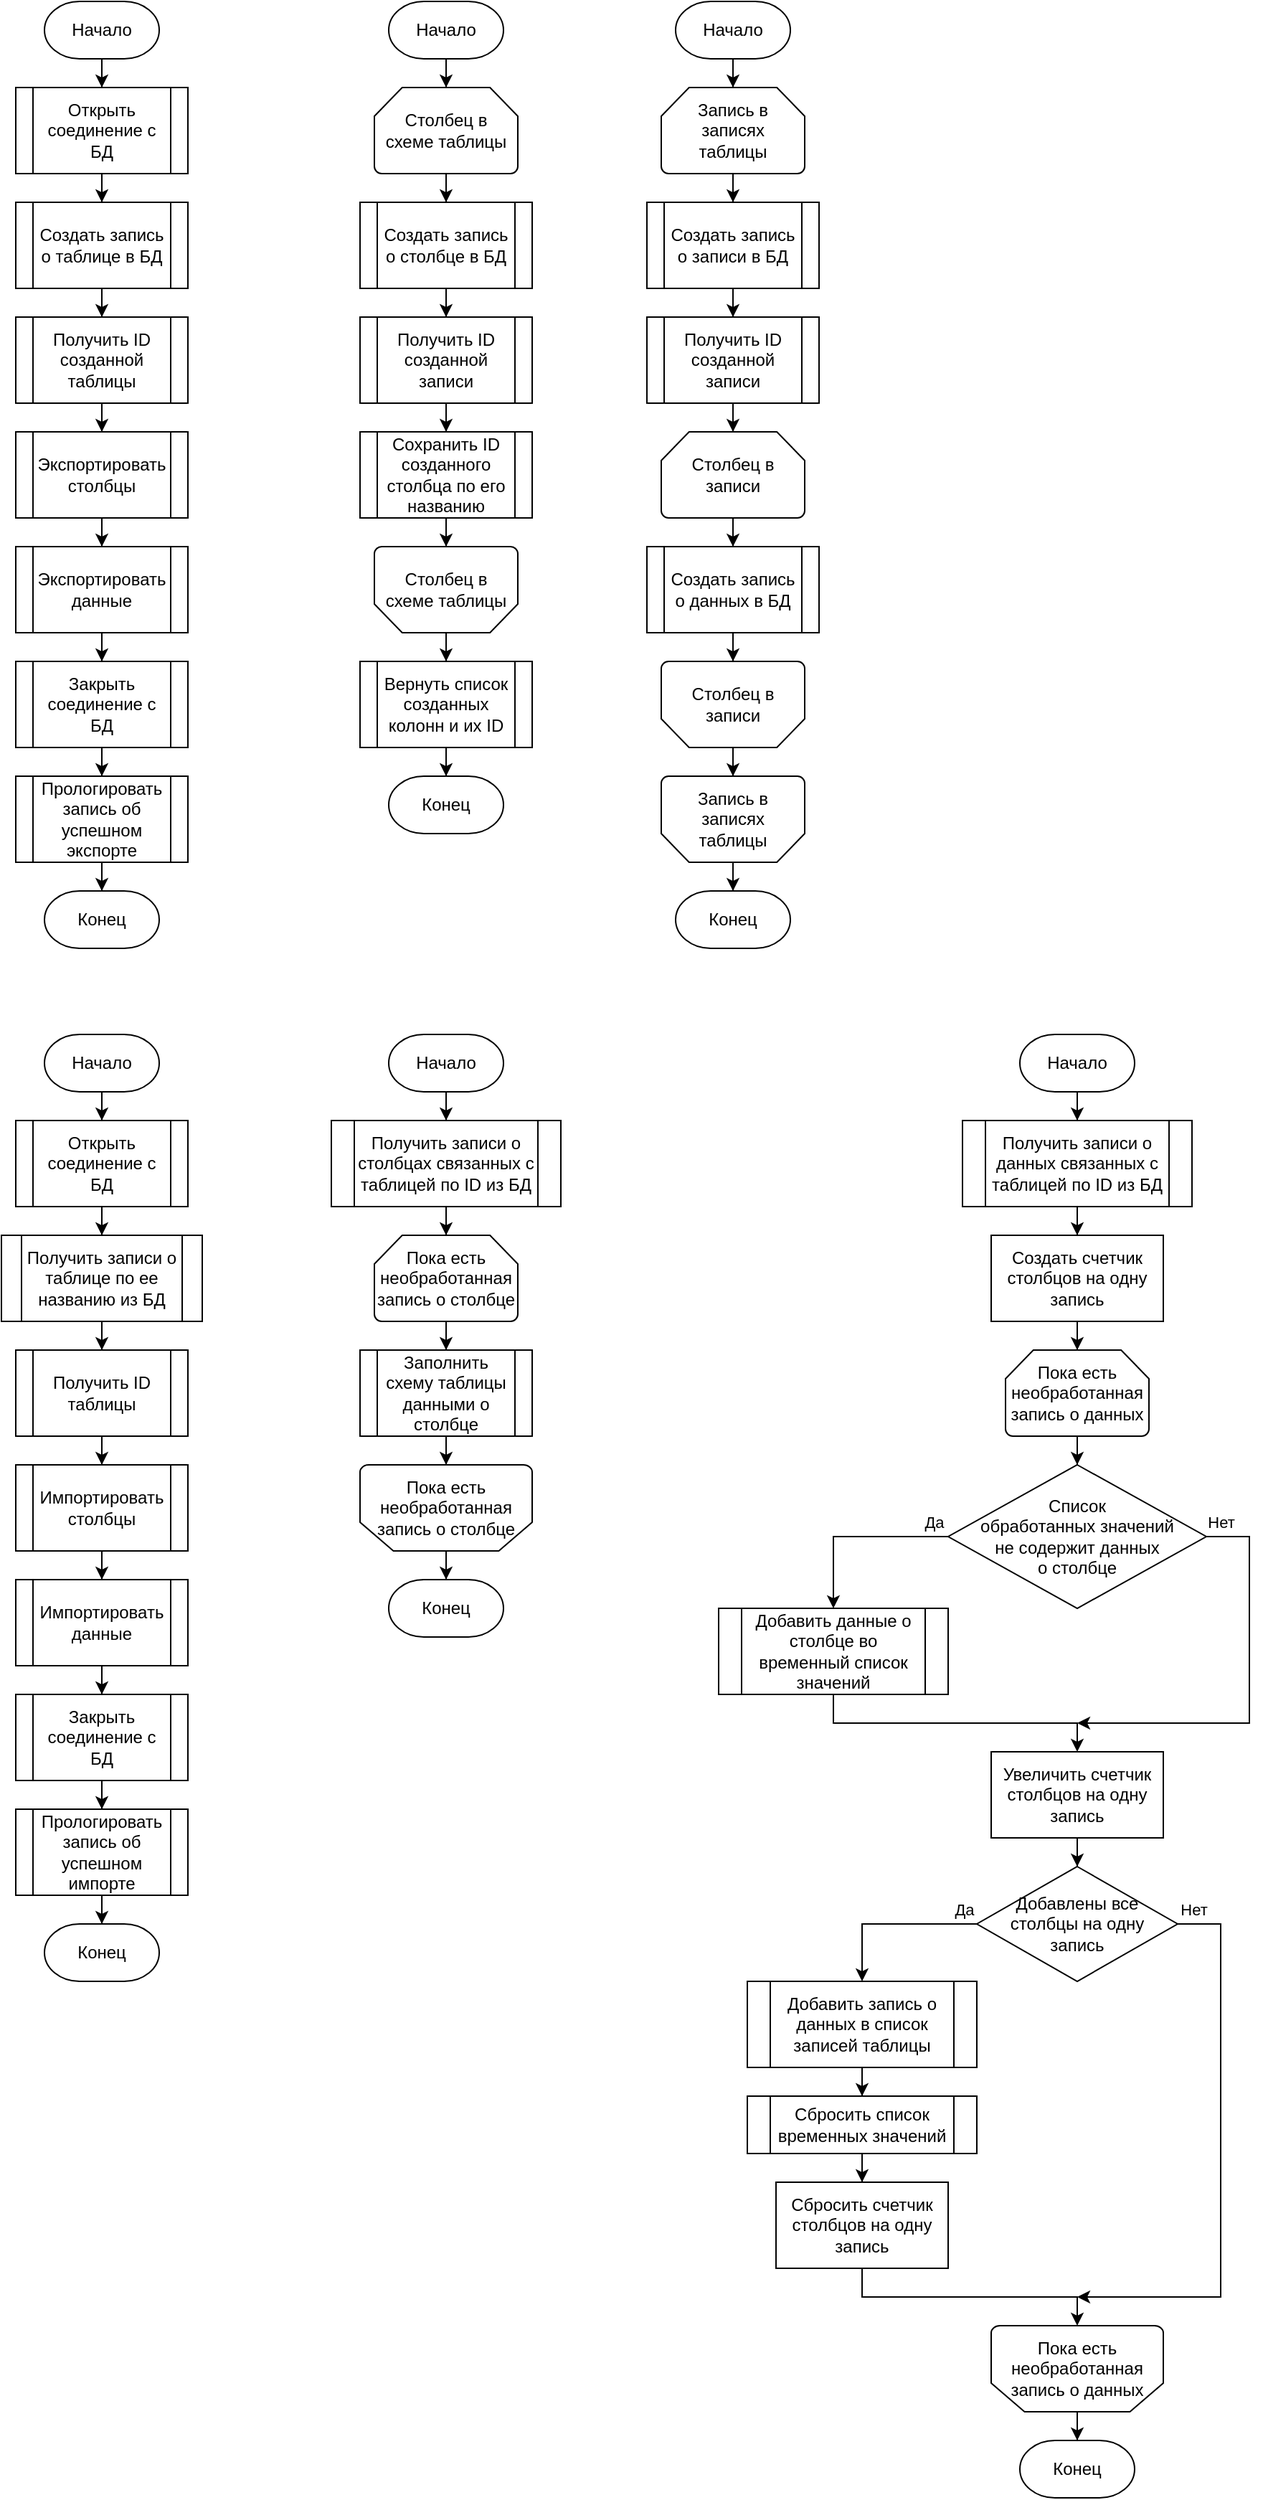 <mxfile version="24.7.8">
  <diagram name="Страница — 1" id="R8XnnEVmH2Fg10V8Gqf3">
    <mxGraphModel dx="1195" dy="697" grid="0" gridSize="10" guides="1" tooltips="1" connect="1" arrows="1" fold="1" page="1" pageScale="1" pageWidth="3300" pageHeight="4681" math="0" shadow="0">
      <root>
        <mxCell id="0" />
        <mxCell id="1" parent="0" />
        <mxCell id="FQ-c0hYM6GL1p2h-1yDK-3" style="edgeStyle=orthogonalEdgeStyle;rounded=0;orthogonalLoop=1;jettySize=auto;html=1;entryX=0.5;entryY=0;entryDx=0;entryDy=0;" edge="1" parent="1" source="FQ-c0hYM6GL1p2h-1yDK-1" target="FQ-c0hYM6GL1p2h-1yDK-2">
          <mxGeometry relative="1" as="geometry" />
        </mxCell>
        <mxCell id="FQ-c0hYM6GL1p2h-1yDK-1" value="Начало" style="strokeWidth=1;html=1;shape=mxgraph.flowchart.terminator;whiteSpace=wrap;" vertex="1" parent="1">
          <mxGeometry x="400" y="40" width="80" height="40" as="geometry" />
        </mxCell>
        <mxCell id="FQ-c0hYM6GL1p2h-1yDK-9" style="edgeStyle=orthogonalEdgeStyle;rounded=0;orthogonalLoop=1;jettySize=auto;html=1;entryX=0.5;entryY=0;entryDx=0;entryDy=0;" edge="1" parent="1" source="FQ-c0hYM6GL1p2h-1yDK-2" target="FQ-c0hYM6GL1p2h-1yDK-4">
          <mxGeometry relative="1" as="geometry" />
        </mxCell>
        <mxCell id="FQ-c0hYM6GL1p2h-1yDK-2" value="Открыть соединение с БД" style="shape=process;whiteSpace=wrap;html=1;backgroundOutline=1;" vertex="1" parent="1">
          <mxGeometry x="380" y="100" width="120" height="60" as="geometry" />
        </mxCell>
        <mxCell id="FQ-c0hYM6GL1p2h-1yDK-10" style="edgeStyle=orthogonalEdgeStyle;rounded=0;orthogonalLoop=1;jettySize=auto;html=1;entryX=0.5;entryY=0;entryDx=0;entryDy=0;" edge="1" parent="1" source="FQ-c0hYM6GL1p2h-1yDK-4" target="FQ-c0hYM6GL1p2h-1yDK-5">
          <mxGeometry relative="1" as="geometry" />
        </mxCell>
        <mxCell id="FQ-c0hYM6GL1p2h-1yDK-4" value="Создать запись о таблице в БД" style="shape=process;whiteSpace=wrap;html=1;backgroundOutline=1;" vertex="1" parent="1">
          <mxGeometry x="380" y="180" width="120" height="60" as="geometry" />
        </mxCell>
        <mxCell id="FQ-c0hYM6GL1p2h-1yDK-11" style="edgeStyle=orthogonalEdgeStyle;rounded=0;orthogonalLoop=1;jettySize=auto;html=1;entryX=0.5;entryY=0;entryDx=0;entryDy=0;" edge="1" parent="1" source="FQ-c0hYM6GL1p2h-1yDK-5" target="FQ-c0hYM6GL1p2h-1yDK-6">
          <mxGeometry relative="1" as="geometry" />
        </mxCell>
        <mxCell id="FQ-c0hYM6GL1p2h-1yDK-5" value="Получить ID созданной таблицы" style="shape=process;whiteSpace=wrap;html=1;backgroundOutline=1;" vertex="1" parent="1">
          <mxGeometry x="380" y="260" width="120" height="60" as="geometry" />
        </mxCell>
        <mxCell id="FQ-c0hYM6GL1p2h-1yDK-12" style="edgeStyle=orthogonalEdgeStyle;rounded=0;orthogonalLoop=1;jettySize=auto;html=1;entryX=0.5;entryY=0;entryDx=0;entryDy=0;" edge="1" parent="1" source="FQ-c0hYM6GL1p2h-1yDK-6" target="FQ-c0hYM6GL1p2h-1yDK-7">
          <mxGeometry relative="1" as="geometry" />
        </mxCell>
        <mxCell id="FQ-c0hYM6GL1p2h-1yDK-6" value="Экспортировать столбцы" style="shape=process;whiteSpace=wrap;html=1;backgroundOutline=1;" vertex="1" parent="1">
          <mxGeometry x="380" y="340" width="120" height="60" as="geometry" />
        </mxCell>
        <mxCell id="FQ-c0hYM6GL1p2h-1yDK-15" style="edgeStyle=orthogonalEdgeStyle;rounded=0;orthogonalLoop=1;jettySize=auto;html=1;entryX=0.5;entryY=0;entryDx=0;entryDy=0;" edge="1" parent="1" source="FQ-c0hYM6GL1p2h-1yDK-7" target="FQ-c0hYM6GL1p2h-1yDK-14">
          <mxGeometry relative="1" as="geometry" />
        </mxCell>
        <mxCell id="FQ-c0hYM6GL1p2h-1yDK-7" value="Экспортировать данные" style="shape=process;whiteSpace=wrap;html=1;backgroundOutline=1;" vertex="1" parent="1">
          <mxGeometry x="380" y="420" width="120" height="60" as="geometry" />
        </mxCell>
        <mxCell id="FQ-c0hYM6GL1p2h-1yDK-8" value="Прологировать запись об успешном экспорте" style="shape=process;whiteSpace=wrap;html=1;backgroundOutline=1;" vertex="1" parent="1">
          <mxGeometry x="380" y="580" width="120" height="60" as="geometry" />
        </mxCell>
        <mxCell id="FQ-c0hYM6GL1p2h-1yDK-16" style="edgeStyle=orthogonalEdgeStyle;rounded=0;orthogonalLoop=1;jettySize=auto;html=1;entryX=0.5;entryY=0;entryDx=0;entryDy=0;" edge="1" parent="1" source="FQ-c0hYM6GL1p2h-1yDK-14" target="FQ-c0hYM6GL1p2h-1yDK-8">
          <mxGeometry relative="1" as="geometry" />
        </mxCell>
        <mxCell id="FQ-c0hYM6GL1p2h-1yDK-14" value="Закрыть соединение с БД" style="shape=process;whiteSpace=wrap;html=1;backgroundOutline=1;" vertex="1" parent="1">
          <mxGeometry x="380" y="500" width="120" height="60" as="geometry" />
        </mxCell>
        <mxCell id="FQ-c0hYM6GL1p2h-1yDK-17" value="Конец" style="strokeWidth=1;html=1;shape=mxgraph.flowchart.terminator;whiteSpace=wrap;" vertex="1" parent="1">
          <mxGeometry x="400" y="660" width="80" height="40" as="geometry" />
        </mxCell>
        <mxCell id="FQ-c0hYM6GL1p2h-1yDK-18" style="edgeStyle=orthogonalEdgeStyle;rounded=0;orthogonalLoop=1;jettySize=auto;html=1;entryX=0.5;entryY=0;entryDx=0;entryDy=0;entryPerimeter=0;" edge="1" parent="1" source="FQ-c0hYM6GL1p2h-1yDK-8" target="FQ-c0hYM6GL1p2h-1yDK-17">
          <mxGeometry relative="1" as="geometry" />
        </mxCell>
        <mxCell id="FQ-c0hYM6GL1p2h-1yDK-19" value="Начало" style="strokeWidth=1;html=1;shape=mxgraph.flowchart.terminator;whiteSpace=wrap;" vertex="1" parent="1">
          <mxGeometry x="640" y="40" width="80" height="40" as="geometry" />
        </mxCell>
        <mxCell id="FQ-c0hYM6GL1p2h-1yDK-23" style="edgeStyle=orthogonalEdgeStyle;rounded=0;orthogonalLoop=1;jettySize=auto;html=1;entryX=0.5;entryY=0;entryDx=0;entryDy=0;" edge="1" parent="1" source="FQ-c0hYM6GL1p2h-1yDK-20" target="FQ-c0hYM6GL1p2h-1yDK-22">
          <mxGeometry relative="1" as="geometry" />
        </mxCell>
        <mxCell id="FQ-c0hYM6GL1p2h-1yDK-20" value="Столбец в&lt;div&gt;схеме таблицы&lt;/div&gt;" style="strokeWidth=1;html=1;shape=mxgraph.flowchart.loop_limit;whiteSpace=wrap;" vertex="1" parent="1">
          <mxGeometry x="630" y="100" width="100" height="60" as="geometry" />
        </mxCell>
        <mxCell id="FQ-c0hYM6GL1p2h-1yDK-21" style="edgeStyle=orthogonalEdgeStyle;rounded=0;orthogonalLoop=1;jettySize=auto;html=1;entryX=0.5;entryY=0;entryDx=0;entryDy=0;entryPerimeter=0;" edge="1" parent="1" source="FQ-c0hYM6GL1p2h-1yDK-19" target="FQ-c0hYM6GL1p2h-1yDK-20">
          <mxGeometry relative="1" as="geometry" />
        </mxCell>
        <mxCell id="FQ-c0hYM6GL1p2h-1yDK-25" style="edgeStyle=orthogonalEdgeStyle;rounded=0;orthogonalLoop=1;jettySize=auto;html=1;entryX=0.5;entryY=0;entryDx=0;entryDy=0;" edge="1" parent="1" source="FQ-c0hYM6GL1p2h-1yDK-22" target="FQ-c0hYM6GL1p2h-1yDK-24">
          <mxGeometry relative="1" as="geometry" />
        </mxCell>
        <mxCell id="FQ-c0hYM6GL1p2h-1yDK-22" value="Создать запись о столбце в БД" style="shape=process;whiteSpace=wrap;html=1;backgroundOutline=1;" vertex="1" parent="1">
          <mxGeometry x="620" y="180" width="120" height="60" as="geometry" />
        </mxCell>
        <mxCell id="FQ-c0hYM6GL1p2h-1yDK-43" style="edgeStyle=orthogonalEdgeStyle;rounded=0;orthogonalLoop=1;jettySize=auto;html=1;entryX=0.5;entryY=0;entryDx=0;entryDy=0;" edge="1" parent="1" source="FQ-c0hYM6GL1p2h-1yDK-24" target="FQ-c0hYM6GL1p2h-1yDK-28">
          <mxGeometry relative="1" as="geometry" />
        </mxCell>
        <mxCell id="FQ-c0hYM6GL1p2h-1yDK-24" value="Получить ID созданной записи" style="shape=process;whiteSpace=wrap;html=1;backgroundOutline=1;" vertex="1" parent="1">
          <mxGeometry x="620" y="260" width="120" height="60" as="geometry" />
        </mxCell>
        <mxCell id="FQ-c0hYM6GL1p2h-1yDK-28" value="Сохранить ID созданного столбца по его названию" style="shape=process;whiteSpace=wrap;html=1;backgroundOutline=1;" vertex="1" parent="1">
          <mxGeometry x="620" y="340" width="120" height="60" as="geometry" />
        </mxCell>
        <mxCell id="FQ-c0hYM6GL1p2h-1yDK-30" value="Вернуть список созданных колонн и их ID" style="shape=process;whiteSpace=wrap;html=1;backgroundOutline=1;" vertex="1" parent="1">
          <mxGeometry x="620" y="500" width="120" height="60" as="geometry" />
        </mxCell>
        <mxCell id="FQ-c0hYM6GL1p2h-1yDK-33" style="edgeStyle=orthogonalEdgeStyle;rounded=0;orthogonalLoop=1;jettySize=auto;html=1;entryX=0.5;entryY=0;entryDx=0;entryDy=0;" edge="1" parent="1" source="FQ-c0hYM6GL1p2h-1yDK-31" target="FQ-c0hYM6GL1p2h-1yDK-30">
          <mxGeometry relative="1" as="geometry" />
        </mxCell>
        <mxCell id="FQ-c0hYM6GL1p2h-1yDK-31" value="Столбец в&lt;div&gt;схеме таблицы&lt;/div&gt;" style="strokeWidth=1;html=1;shape=mxgraph.flowchart.loop_limit;whiteSpace=wrap;direction=west;" vertex="1" parent="1">
          <mxGeometry x="630" y="420" width="100" height="60" as="geometry" />
        </mxCell>
        <mxCell id="FQ-c0hYM6GL1p2h-1yDK-32" style="edgeStyle=orthogonalEdgeStyle;rounded=0;orthogonalLoop=1;jettySize=auto;html=1;entryX=0.5;entryY=1;entryDx=0;entryDy=0;entryPerimeter=0;" edge="1" parent="1" source="FQ-c0hYM6GL1p2h-1yDK-28" target="FQ-c0hYM6GL1p2h-1yDK-31">
          <mxGeometry relative="1" as="geometry" />
        </mxCell>
        <mxCell id="FQ-c0hYM6GL1p2h-1yDK-34" value="Конец" style="strokeWidth=1;html=1;shape=mxgraph.flowchart.terminator;whiteSpace=wrap;" vertex="1" parent="1">
          <mxGeometry x="640" y="580" width="80" height="40" as="geometry" />
        </mxCell>
        <mxCell id="FQ-c0hYM6GL1p2h-1yDK-36" value="Начало" style="strokeWidth=1;html=1;shape=mxgraph.flowchart.terminator;whiteSpace=wrap;" vertex="1" parent="1">
          <mxGeometry x="840" y="40" width="80" height="40" as="geometry" />
        </mxCell>
        <mxCell id="FQ-c0hYM6GL1p2h-1yDK-39" style="edgeStyle=orthogonalEdgeStyle;rounded=0;orthogonalLoop=1;jettySize=auto;html=1;entryX=0.5;entryY=0;entryDx=0;entryDy=0;" edge="1" parent="1" source="FQ-c0hYM6GL1p2h-1yDK-37" target="FQ-c0hYM6GL1p2h-1yDK-38">
          <mxGeometry relative="1" as="geometry" />
        </mxCell>
        <mxCell id="FQ-c0hYM6GL1p2h-1yDK-37" value="Запись в&lt;div&gt;записях&lt;/div&gt;&lt;div&gt;таблицы&lt;/div&gt;" style="strokeWidth=1;html=1;shape=mxgraph.flowchart.loop_limit;whiteSpace=wrap;" vertex="1" parent="1">
          <mxGeometry x="830" y="100" width="100" height="60" as="geometry" />
        </mxCell>
        <mxCell id="FQ-c0hYM6GL1p2h-1yDK-41" style="edgeStyle=orthogonalEdgeStyle;rounded=0;orthogonalLoop=1;jettySize=auto;html=1;entryX=0.5;entryY=0;entryDx=0;entryDy=0;" edge="1" parent="1" source="FQ-c0hYM6GL1p2h-1yDK-38" target="FQ-c0hYM6GL1p2h-1yDK-40">
          <mxGeometry relative="1" as="geometry" />
        </mxCell>
        <mxCell id="FQ-c0hYM6GL1p2h-1yDK-38" value="Создать запись о записи в БД" style="shape=process;whiteSpace=wrap;html=1;backgroundOutline=1;" vertex="1" parent="1">
          <mxGeometry x="820" y="180" width="120" height="60" as="geometry" />
        </mxCell>
        <mxCell id="FQ-c0hYM6GL1p2h-1yDK-40" value="Получить ID созданной записи" style="shape=process;whiteSpace=wrap;html=1;backgroundOutline=1;" vertex="1" parent="1">
          <mxGeometry x="820" y="260" width="120" height="60" as="geometry" />
        </mxCell>
        <mxCell id="FQ-c0hYM6GL1p2h-1yDK-42" style="edgeStyle=orthogonalEdgeStyle;rounded=0;orthogonalLoop=1;jettySize=auto;html=1;entryX=0.5;entryY=0;entryDx=0;entryDy=0;entryPerimeter=0;" edge="1" parent="1" source="FQ-c0hYM6GL1p2h-1yDK-30" target="FQ-c0hYM6GL1p2h-1yDK-34">
          <mxGeometry relative="1" as="geometry" />
        </mxCell>
        <mxCell id="FQ-c0hYM6GL1p2h-1yDK-46" style="edgeStyle=orthogonalEdgeStyle;rounded=0;orthogonalLoop=1;jettySize=auto;html=1;entryX=0.5;entryY=0;entryDx=0;entryDy=0;" edge="1" parent="1" source="FQ-c0hYM6GL1p2h-1yDK-44" target="FQ-c0hYM6GL1p2h-1yDK-45">
          <mxGeometry relative="1" as="geometry" />
        </mxCell>
        <mxCell id="FQ-c0hYM6GL1p2h-1yDK-44" value="Столбец в записи" style="strokeWidth=1;html=1;shape=mxgraph.flowchart.loop_limit;whiteSpace=wrap;" vertex="1" parent="1">
          <mxGeometry x="830" y="340" width="100" height="60" as="geometry" />
        </mxCell>
        <mxCell id="FQ-c0hYM6GL1p2h-1yDK-45" value="Создать запись о данных в БД" style="shape=process;whiteSpace=wrap;html=1;backgroundOutline=1;" vertex="1" parent="1">
          <mxGeometry x="820" y="420" width="120" height="60" as="geometry" />
        </mxCell>
        <mxCell id="FQ-c0hYM6GL1p2h-1yDK-47" style="edgeStyle=orthogonalEdgeStyle;rounded=0;orthogonalLoop=1;jettySize=auto;html=1;entryX=0.5;entryY=0;entryDx=0;entryDy=0;entryPerimeter=0;" edge="1" parent="1" source="FQ-c0hYM6GL1p2h-1yDK-40" target="FQ-c0hYM6GL1p2h-1yDK-44">
          <mxGeometry relative="1" as="geometry" />
        </mxCell>
        <mxCell id="FQ-c0hYM6GL1p2h-1yDK-48" value="Столбец в записи" style="strokeWidth=1;html=1;shape=mxgraph.flowchart.loop_limit;whiteSpace=wrap;direction=west;" vertex="1" parent="1">
          <mxGeometry x="830" y="500" width="100" height="60" as="geometry" />
        </mxCell>
        <mxCell id="FQ-c0hYM6GL1p2h-1yDK-50" style="edgeStyle=orthogonalEdgeStyle;rounded=0;orthogonalLoop=1;jettySize=auto;html=1;entryX=0.5;entryY=1;entryDx=0;entryDy=0;entryPerimeter=0;" edge="1" parent="1" source="FQ-c0hYM6GL1p2h-1yDK-45" target="FQ-c0hYM6GL1p2h-1yDK-48">
          <mxGeometry relative="1" as="geometry" />
        </mxCell>
        <mxCell id="FQ-c0hYM6GL1p2h-1yDK-51" value="Запись в&lt;div&gt;записях&lt;/div&gt;&lt;div&gt;таблицы&lt;/div&gt;" style="strokeWidth=1;html=1;shape=mxgraph.flowchart.loop_limit;whiteSpace=wrap;direction=west;" vertex="1" parent="1">
          <mxGeometry x="830" y="580" width="100" height="60" as="geometry" />
        </mxCell>
        <mxCell id="FQ-c0hYM6GL1p2h-1yDK-53" style="edgeStyle=orthogonalEdgeStyle;rounded=0;orthogonalLoop=1;jettySize=auto;html=1;entryX=0.5;entryY=1;entryDx=0;entryDy=0;entryPerimeter=0;" edge="1" parent="1" source="FQ-c0hYM6GL1p2h-1yDK-48" target="FQ-c0hYM6GL1p2h-1yDK-51">
          <mxGeometry relative="1" as="geometry" />
        </mxCell>
        <mxCell id="FQ-c0hYM6GL1p2h-1yDK-54" style="edgeStyle=orthogonalEdgeStyle;rounded=0;orthogonalLoop=1;jettySize=auto;html=1;entryX=0.5;entryY=0;entryDx=0;entryDy=0;entryPerimeter=0;" edge="1" parent="1" source="FQ-c0hYM6GL1p2h-1yDK-36" target="FQ-c0hYM6GL1p2h-1yDK-37">
          <mxGeometry relative="1" as="geometry" />
        </mxCell>
        <mxCell id="FQ-c0hYM6GL1p2h-1yDK-55" value="Конец" style="strokeWidth=1;html=1;shape=mxgraph.flowchart.terminator;whiteSpace=wrap;" vertex="1" parent="1">
          <mxGeometry x="840" y="660" width="80" height="40" as="geometry" />
        </mxCell>
        <mxCell id="FQ-c0hYM6GL1p2h-1yDK-56" style="edgeStyle=orthogonalEdgeStyle;rounded=0;orthogonalLoop=1;jettySize=auto;html=1;entryX=0.5;entryY=0;entryDx=0;entryDy=0;entryPerimeter=0;" edge="1" parent="1" source="FQ-c0hYM6GL1p2h-1yDK-51" target="FQ-c0hYM6GL1p2h-1yDK-55">
          <mxGeometry relative="1" as="geometry" />
        </mxCell>
        <mxCell id="FQ-c0hYM6GL1p2h-1yDK-57" style="edgeStyle=orthogonalEdgeStyle;rounded=0;orthogonalLoop=1;jettySize=auto;html=1;entryX=0.5;entryY=0;entryDx=0;entryDy=0;" edge="1" parent="1" source="FQ-c0hYM6GL1p2h-1yDK-58" target="FQ-c0hYM6GL1p2h-1yDK-60">
          <mxGeometry relative="1" as="geometry" />
        </mxCell>
        <mxCell id="FQ-c0hYM6GL1p2h-1yDK-58" value="Начало" style="strokeWidth=1;html=1;shape=mxgraph.flowchart.terminator;whiteSpace=wrap;" vertex="1" parent="1">
          <mxGeometry x="400" y="760" width="80" height="40" as="geometry" />
        </mxCell>
        <mxCell id="FQ-c0hYM6GL1p2h-1yDK-59" style="edgeStyle=orthogonalEdgeStyle;rounded=0;orthogonalLoop=1;jettySize=auto;html=1;entryX=0.5;entryY=0;entryDx=0;entryDy=0;" edge="1" parent="1" source="FQ-c0hYM6GL1p2h-1yDK-60" target="FQ-c0hYM6GL1p2h-1yDK-62">
          <mxGeometry relative="1" as="geometry" />
        </mxCell>
        <mxCell id="FQ-c0hYM6GL1p2h-1yDK-60" value="Открыть соединение с БД" style="shape=process;whiteSpace=wrap;html=1;backgroundOutline=1;" vertex="1" parent="1">
          <mxGeometry x="380" y="820" width="120" height="60" as="geometry" />
        </mxCell>
        <mxCell id="FQ-c0hYM6GL1p2h-1yDK-61" style="edgeStyle=orthogonalEdgeStyle;rounded=0;orthogonalLoop=1;jettySize=auto;html=1;entryX=0.5;entryY=0;entryDx=0;entryDy=0;" edge="1" parent="1" source="FQ-c0hYM6GL1p2h-1yDK-62" target="FQ-c0hYM6GL1p2h-1yDK-64">
          <mxGeometry relative="1" as="geometry" />
        </mxCell>
        <mxCell id="FQ-c0hYM6GL1p2h-1yDK-62" value="Получить записи о таблице по ее названию из БД" style="shape=process;whiteSpace=wrap;html=1;backgroundOutline=1;" vertex="1" parent="1">
          <mxGeometry x="370" y="900" width="140" height="60" as="geometry" />
        </mxCell>
        <mxCell id="FQ-c0hYM6GL1p2h-1yDK-63" style="edgeStyle=orthogonalEdgeStyle;rounded=0;orthogonalLoop=1;jettySize=auto;html=1;entryX=0.5;entryY=0;entryDx=0;entryDy=0;" edge="1" parent="1" source="FQ-c0hYM6GL1p2h-1yDK-64" target="FQ-c0hYM6GL1p2h-1yDK-66">
          <mxGeometry relative="1" as="geometry" />
        </mxCell>
        <mxCell id="FQ-c0hYM6GL1p2h-1yDK-64" value="Получить ID таблицы" style="shape=process;whiteSpace=wrap;html=1;backgroundOutline=1;" vertex="1" parent="1">
          <mxGeometry x="380" y="980" width="120" height="60" as="geometry" />
        </mxCell>
        <mxCell id="FQ-c0hYM6GL1p2h-1yDK-65" style="edgeStyle=orthogonalEdgeStyle;rounded=0;orthogonalLoop=1;jettySize=auto;html=1;entryX=0.5;entryY=0;entryDx=0;entryDy=0;" edge="1" parent="1" source="FQ-c0hYM6GL1p2h-1yDK-66" target="FQ-c0hYM6GL1p2h-1yDK-68">
          <mxGeometry relative="1" as="geometry" />
        </mxCell>
        <mxCell id="FQ-c0hYM6GL1p2h-1yDK-66" value="Импортировать столбцы" style="shape=process;whiteSpace=wrap;html=1;backgroundOutline=1;" vertex="1" parent="1">
          <mxGeometry x="380" y="1060" width="120" height="60" as="geometry" />
        </mxCell>
        <mxCell id="FQ-c0hYM6GL1p2h-1yDK-67" style="edgeStyle=orthogonalEdgeStyle;rounded=0;orthogonalLoop=1;jettySize=auto;html=1;entryX=0.5;entryY=0;entryDx=0;entryDy=0;" edge="1" parent="1" source="FQ-c0hYM6GL1p2h-1yDK-68" target="FQ-c0hYM6GL1p2h-1yDK-71">
          <mxGeometry relative="1" as="geometry" />
        </mxCell>
        <mxCell id="FQ-c0hYM6GL1p2h-1yDK-68" value="Импортировать данные" style="shape=process;whiteSpace=wrap;html=1;backgroundOutline=1;" vertex="1" parent="1">
          <mxGeometry x="380" y="1140" width="120" height="60" as="geometry" />
        </mxCell>
        <mxCell id="FQ-c0hYM6GL1p2h-1yDK-69" value="Прологировать запись об успешном импорте" style="shape=process;whiteSpace=wrap;html=1;backgroundOutline=1;" vertex="1" parent="1">
          <mxGeometry x="380" y="1300" width="120" height="60" as="geometry" />
        </mxCell>
        <mxCell id="FQ-c0hYM6GL1p2h-1yDK-70" style="edgeStyle=orthogonalEdgeStyle;rounded=0;orthogonalLoop=1;jettySize=auto;html=1;entryX=0.5;entryY=0;entryDx=0;entryDy=0;" edge="1" parent="1" source="FQ-c0hYM6GL1p2h-1yDK-71" target="FQ-c0hYM6GL1p2h-1yDK-69">
          <mxGeometry relative="1" as="geometry" />
        </mxCell>
        <mxCell id="FQ-c0hYM6GL1p2h-1yDK-71" value="Закрыть соединение с БД" style="shape=process;whiteSpace=wrap;html=1;backgroundOutline=1;" vertex="1" parent="1">
          <mxGeometry x="380" y="1220" width="120" height="60" as="geometry" />
        </mxCell>
        <mxCell id="FQ-c0hYM6GL1p2h-1yDK-72" value="Конец" style="strokeWidth=1;html=1;shape=mxgraph.flowchart.terminator;whiteSpace=wrap;" vertex="1" parent="1">
          <mxGeometry x="400" y="1380" width="80" height="40" as="geometry" />
        </mxCell>
        <mxCell id="FQ-c0hYM6GL1p2h-1yDK-73" style="edgeStyle=orthogonalEdgeStyle;rounded=0;orthogonalLoop=1;jettySize=auto;html=1;entryX=0.5;entryY=0;entryDx=0;entryDy=0;entryPerimeter=0;" edge="1" parent="1" source="FQ-c0hYM6GL1p2h-1yDK-69" target="FQ-c0hYM6GL1p2h-1yDK-72">
          <mxGeometry relative="1" as="geometry" />
        </mxCell>
        <mxCell id="FQ-c0hYM6GL1p2h-1yDK-107" style="edgeStyle=orthogonalEdgeStyle;rounded=0;orthogonalLoop=1;jettySize=auto;html=1;entryX=0.5;entryY=0;entryDx=0;entryDy=0;" edge="1" parent="1" source="FQ-c0hYM6GL1p2h-1yDK-74" target="FQ-c0hYM6GL1p2h-1yDK-106">
          <mxGeometry relative="1" as="geometry" />
        </mxCell>
        <mxCell id="FQ-c0hYM6GL1p2h-1yDK-74" value="Начало" style="strokeWidth=1;html=1;shape=mxgraph.flowchart.terminator;whiteSpace=wrap;" vertex="1" parent="1">
          <mxGeometry x="640" y="760" width="80" height="40" as="geometry" />
        </mxCell>
        <mxCell id="FQ-c0hYM6GL1p2h-1yDK-75" style="edgeStyle=orthogonalEdgeStyle;rounded=0;orthogonalLoop=1;jettySize=auto;html=1;entryX=0.5;entryY=0;entryDx=0;entryDy=0;" edge="1" parent="1" source="FQ-c0hYM6GL1p2h-1yDK-76" target="FQ-c0hYM6GL1p2h-1yDK-79">
          <mxGeometry relative="1" as="geometry" />
        </mxCell>
        <mxCell id="FQ-c0hYM6GL1p2h-1yDK-76" value="Пока есть необработанная запись о столбце" style="strokeWidth=1;html=1;shape=mxgraph.flowchart.loop_limit;whiteSpace=wrap;" vertex="1" parent="1">
          <mxGeometry x="630" y="900" width="100" height="60" as="geometry" />
        </mxCell>
        <mxCell id="FQ-c0hYM6GL1p2h-1yDK-78" style="edgeStyle=orthogonalEdgeStyle;rounded=0;orthogonalLoop=1;jettySize=auto;html=1;entryX=0.5;entryY=1;entryDx=0;entryDy=0;entryPerimeter=0;" edge="1" parent="1" source="FQ-c0hYM6GL1p2h-1yDK-79" target="FQ-c0hYM6GL1p2h-1yDK-85">
          <mxGeometry relative="1" as="geometry">
            <mxPoint x="680" y="1060.0" as="targetPoint" />
          </mxGeometry>
        </mxCell>
        <mxCell id="FQ-c0hYM6GL1p2h-1yDK-79" value="Заполнить схему таблицы данными о столбце" style="shape=process;whiteSpace=wrap;html=1;backgroundOutline=1;" vertex="1" parent="1">
          <mxGeometry x="620" y="980" width="120" height="60" as="geometry" />
        </mxCell>
        <mxCell id="FQ-c0hYM6GL1p2h-1yDK-84" style="edgeStyle=orthogonalEdgeStyle;rounded=0;orthogonalLoop=1;jettySize=auto;html=1;entryX=0.5;entryY=0;entryDx=0;entryDy=0;entryPerimeter=0;" edge="1" parent="1" source="FQ-c0hYM6GL1p2h-1yDK-85" target="FQ-c0hYM6GL1p2h-1yDK-87">
          <mxGeometry relative="1" as="geometry">
            <mxPoint x="680" y="1140.0" as="targetPoint" />
          </mxGeometry>
        </mxCell>
        <mxCell id="FQ-c0hYM6GL1p2h-1yDK-85" value="Пока есть необработанная запись о столбце" style="strokeWidth=1;html=1;shape=mxgraph.flowchart.loop_limit;whiteSpace=wrap;direction=west;" vertex="1" parent="1">
          <mxGeometry x="620" y="1060" width="120" height="60" as="geometry" />
        </mxCell>
        <mxCell id="FQ-c0hYM6GL1p2h-1yDK-87" value="Конец" style="strokeWidth=1;html=1;shape=mxgraph.flowchart.terminator;whiteSpace=wrap;" vertex="1" parent="1">
          <mxGeometry x="640" y="1140" width="80" height="40" as="geometry" />
        </mxCell>
        <mxCell id="FQ-c0hYM6GL1p2h-1yDK-110" style="edgeStyle=orthogonalEdgeStyle;rounded=0;orthogonalLoop=1;jettySize=auto;html=1;entryX=0.5;entryY=0;entryDx=0;entryDy=0;" edge="1" parent="1" source="FQ-c0hYM6GL1p2h-1yDK-88" target="FQ-c0hYM6GL1p2h-1yDK-109">
          <mxGeometry relative="1" as="geometry" />
        </mxCell>
        <mxCell id="FQ-c0hYM6GL1p2h-1yDK-88" value="Начало" style="strokeWidth=1;html=1;shape=mxgraph.flowchart.terminator;whiteSpace=wrap;" vertex="1" parent="1">
          <mxGeometry x="1080" y="760" width="80" height="40" as="geometry" />
        </mxCell>
        <mxCell id="FQ-c0hYM6GL1p2h-1yDK-106" value="Получить записи о столбцах связанных с таблицей по ID из БД" style="shape=process;whiteSpace=wrap;html=1;backgroundOutline=1;" vertex="1" parent="1">
          <mxGeometry x="600" y="820" width="160" height="60" as="geometry" />
        </mxCell>
        <mxCell id="FQ-c0hYM6GL1p2h-1yDK-108" style="edgeStyle=orthogonalEdgeStyle;rounded=0;orthogonalLoop=1;jettySize=auto;html=1;entryX=0.5;entryY=0;entryDx=0;entryDy=0;entryPerimeter=0;" edge="1" parent="1" source="FQ-c0hYM6GL1p2h-1yDK-106" target="FQ-c0hYM6GL1p2h-1yDK-76">
          <mxGeometry relative="1" as="geometry" />
        </mxCell>
        <mxCell id="FQ-c0hYM6GL1p2h-1yDK-117" style="edgeStyle=orthogonalEdgeStyle;rounded=0;orthogonalLoop=1;jettySize=auto;html=1;entryX=0.5;entryY=0;entryDx=0;entryDy=0;" edge="1" parent="1" source="FQ-c0hYM6GL1p2h-1yDK-109" target="FQ-c0hYM6GL1p2h-1yDK-111">
          <mxGeometry relative="1" as="geometry" />
        </mxCell>
        <mxCell id="FQ-c0hYM6GL1p2h-1yDK-109" value="Получить записи о данных связанных с таблицей по ID из БД" style="shape=process;whiteSpace=wrap;html=1;backgroundOutline=1;" vertex="1" parent="1">
          <mxGeometry x="1040" y="820" width="160" height="60" as="geometry" />
        </mxCell>
        <mxCell id="FQ-c0hYM6GL1p2h-1yDK-111" value="Создать счетчик столбцов на одну запись" style="rounded=0;whiteSpace=wrap;html=1;" vertex="1" parent="1">
          <mxGeometry x="1060" y="900" width="120" height="60" as="geometry" />
        </mxCell>
        <mxCell id="FQ-c0hYM6GL1p2h-1yDK-112" value="Пока есть необработанная запись о данных" style="strokeWidth=1;html=1;shape=mxgraph.flowchart.loop_limit;whiteSpace=wrap;" vertex="1" parent="1">
          <mxGeometry x="1070" y="980" width="100" height="60" as="geometry" />
        </mxCell>
        <mxCell id="FQ-c0hYM6GL1p2h-1yDK-113" style="edgeStyle=orthogonalEdgeStyle;rounded=0;orthogonalLoop=1;jettySize=auto;html=1;entryX=0.5;entryY=0;entryDx=0;entryDy=0;entryPerimeter=0;" edge="1" parent="1" source="FQ-c0hYM6GL1p2h-1yDK-111" target="FQ-c0hYM6GL1p2h-1yDK-112">
          <mxGeometry relative="1" as="geometry" />
        </mxCell>
        <mxCell id="FQ-c0hYM6GL1p2h-1yDK-119" style="edgeStyle=orthogonalEdgeStyle;rounded=0;orthogonalLoop=1;jettySize=auto;html=1;entryX=0.5;entryY=0;entryDx=0;entryDy=0;exitX=0;exitY=0.5;exitDx=0;exitDy=0;exitPerimeter=0;" edge="1" parent="1" source="FQ-c0hYM6GL1p2h-1yDK-115" target="FQ-c0hYM6GL1p2h-1yDK-118">
          <mxGeometry relative="1" as="geometry">
            <Array as="points">
              <mxPoint x="950" y="1110" />
            </Array>
          </mxGeometry>
        </mxCell>
        <mxCell id="FQ-c0hYM6GL1p2h-1yDK-125" value="Да" style="edgeLabel;html=1;align=center;verticalAlign=middle;resizable=0;points=[];" vertex="1" connectable="0" parent="FQ-c0hYM6GL1p2h-1yDK-119">
          <mxGeometry x="-0.495" y="-1" relative="1" as="geometry">
            <mxPoint x="23" y="-9" as="offset" />
          </mxGeometry>
        </mxCell>
        <mxCell id="FQ-c0hYM6GL1p2h-1yDK-123" style="edgeStyle=orthogonalEdgeStyle;rounded=0;orthogonalLoop=1;jettySize=auto;html=1;exitX=1;exitY=0.5;exitDx=0;exitDy=0;exitPerimeter=0;" edge="1" parent="1" source="FQ-c0hYM6GL1p2h-1yDK-115">
          <mxGeometry relative="1" as="geometry">
            <mxPoint x="1120" y="1240.0" as="targetPoint" />
            <Array as="points">
              <mxPoint x="1240" y="1110" />
              <mxPoint x="1240" y="1240" />
            </Array>
          </mxGeometry>
        </mxCell>
        <mxCell id="FQ-c0hYM6GL1p2h-1yDK-124" value="Нет" style="edgeLabel;html=1;align=center;verticalAlign=middle;resizable=0;points=[];" vertex="1" connectable="0" parent="FQ-c0hYM6GL1p2h-1yDK-123">
          <mxGeometry x="-0.644" y="-1" relative="1" as="geometry">
            <mxPoint x="-19" y="-30" as="offset" />
          </mxGeometry>
        </mxCell>
        <mxCell id="FQ-c0hYM6GL1p2h-1yDK-115" value="Список&lt;div&gt;обработанных значений&lt;/div&gt;&lt;div&gt;не содержит данных&lt;/div&gt;&lt;div&gt;о столбце&lt;/div&gt;" style="strokeWidth=1;html=1;shape=mxgraph.flowchart.decision;whiteSpace=wrap;" vertex="1" parent="1">
          <mxGeometry x="1030" y="1060" width="180" height="100" as="geometry" />
        </mxCell>
        <mxCell id="FQ-c0hYM6GL1p2h-1yDK-116" style="edgeStyle=orthogonalEdgeStyle;rounded=0;orthogonalLoop=1;jettySize=auto;html=1;entryX=0.5;entryY=0;entryDx=0;entryDy=0;entryPerimeter=0;" edge="1" parent="1" source="FQ-c0hYM6GL1p2h-1yDK-112" target="FQ-c0hYM6GL1p2h-1yDK-115">
          <mxGeometry relative="1" as="geometry" />
        </mxCell>
        <mxCell id="FQ-c0hYM6GL1p2h-1yDK-122" style="edgeStyle=orthogonalEdgeStyle;rounded=0;orthogonalLoop=1;jettySize=auto;html=1;entryX=0.5;entryY=0;entryDx=0;entryDy=0;" edge="1" parent="1" source="FQ-c0hYM6GL1p2h-1yDK-118" target="FQ-c0hYM6GL1p2h-1yDK-121">
          <mxGeometry relative="1" as="geometry">
            <Array as="points">
              <mxPoint x="950" y="1240" />
              <mxPoint x="1120" y="1240" />
            </Array>
          </mxGeometry>
        </mxCell>
        <mxCell id="FQ-c0hYM6GL1p2h-1yDK-118" value="Добавить данные о столбце во временный список значений" style="shape=process;whiteSpace=wrap;html=1;backgroundOutline=1;" vertex="1" parent="1">
          <mxGeometry x="870" y="1160" width="160" height="60" as="geometry" />
        </mxCell>
        <mxCell id="FQ-c0hYM6GL1p2h-1yDK-136" style="edgeStyle=orthogonalEdgeStyle;rounded=0;orthogonalLoop=1;jettySize=auto;html=1;" edge="1" parent="1" source="FQ-c0hYM6GL1p2h-1yDK-120">
          <mxGeometry relative="1" as="geometry">
            <mxPoint x="1120" y="1640" as="targetPoint" />
            <Array as="points">
              <mxPoint x="1220" y="1380" />
              <mxPoint x="1220" y="1640" />
            </Array>
          </mxGeometry>
        </mxCell>
        <mxCell id="FQ-c0hYM6GL1p2h-1yDK-137" value="Нет" style="edgeLabel;html=1;align=center;verticalAlign=middle;resizable=0;points=[];" vertex="1" connectable="0" parent="FQ-c0hYM6GL1p2h-1yDK-136">
          <mxGeometry x="-0.937" relative="1" as="geometry">
            <mxPoint x="-2" y="-10" as="offset" />
          </mxGeometry>
        </mxCell>
        <mxCell id="FQ-c0hYM6GL1p2h-1yDK-120" value="Добавлены все&lt;div&gt;столбцы на одну&lt;/div&gt;&lt;div&gt;запись&lt;/div&gt;" style="strokeWidth=1;html=1;shape=mxgraph.flowchart.decision;whiteSpace=wrap;" vertex="1" parent="1">
          <mxGeometry x="1050" y="1340" width="140" height="80" as="geometry" />
        </mxCell>
        <mxCell id="FQ-c0hYM6GL1p2h-1yDK-121" value="Увеличить счетчик столбцов на одну запись" style="rounded=0;whiteSpace=wrap;html=1;" vertex="1" parent="1">
          <mxGeometry x="1060" y="1260" width="120" height="60" as="geometry" />
        </mxCell>
        <mxCell id="FQ-c0hYM6GL1p2h-1yDK-126" style="edgeStyle=orthogonalEdgeStyle;rounded=0;orthogonalLoop=1;jettySize=auto;html=1;entryX=0.5;entryY=0;entryDx=0;entryDy=0;entryPerimeter=0;" edge="1" parent="1" source="FQ-c0hYM6GL1p2h-1yDK-121" target="FQ-c0hYM6GL1p2h-1yDK-120">
          <mxGeometry relative="1" as="geometry" />
        </mxCell>
        <mxCell id="FQ-c0hYM6GL1p2h-1yDK-130" style="edgeStyle=orthogonalEdgeStyle;rounded=0;orthogonalLoop=1;jettySize=auto;html=1;entryX=0.5;entryY=0;entryDx=0;entryDy=0;" edge="1" parent="1" source="FQ-c0hYM6GL1p2h-1yDK-127" target="FQ-c0hYM6GL1p2h-1yDK-129">
          <mxGeometry relative="1" as="geometry" />
        </mxCell>
        <mxCell id="FQ-c0hYM6GL1p2h-1yDK-127" value="Добавить запись о данных в список записей таблицы" style="shape=process;whiteSpace=wrap;html=1;backgroundOutline=1;" vertex="1" parent="1">
          <mxGeometry x="890" y="1420" width="160" height="60" as="geometry" />
        </mxCell>
        <mxCell id="FQ-c0hYM6GL1p2h-1yDK-128" style="edgeStyle=orthogonalEdgeStyle;rounded=0;orthogonalLoop=1;jettySize=auto;html=1;" edge="1" parent="1" source="FQ-c0hYM6GL1p2h-1yDK-120">
          <mxGeometry relative="1" as="geometry">
            <mxPoint x="970" y="1420" as="targetPoint" />
            <Array as="points">
              <mxPoint x="970" y="1380" />
            </Array>
          </mxGeometry>
        </mxCell>
        <mxCell id="FQ-c0hYM6GL1p2h-1yDK-135" value="Да" style="edgeLabel;html=1;align=center;verticalAlign=middle;resizable=0;points=[];" vertex="1" connectable="0" parent="FQ-c0hYM6GL1p2h-1yDK-128">
          <mxGeometry x="-0.774" relative="1" as="geometry">
            <mxPoint x="4" y="-10" as="offset" />
          </mxGeometry>
        </mxCell>
        <mxCell id="FQ-c0hYM6GL1p2h-1yDK-132" style="edgeStyle=orthogonalEdgeStyle;rounded=0;orthogonalLoop=1;jettySize=auto;html=1;entryX=0.5;entryY=0;entryDx=0;entryDy=0;" edge="1" parent="1" source="FQ-c0hYM6GL1p2h-1yDK-129" target="FQ-c0hYM6GL1p2h-1yDK-131">
          <mxGeometry relative="1" as="geometry" />
        </mxCell>
        <mxCell id="FQ-c0hYM6GL1p2h-1yDK-129" value="Сбросить список временных значений" style="shape=process;whiteSpace=wrap;html=1;backgroundOutline=1;" vertex="1" parent="1">
          <mxGeometry x="890" y="1500" width="160" height="40" as="geometry" />
        </mxCell>
        <mxCell id="FQ-c0hYM6GL1p2h-1yDK-131" value="Сбросить счетчик столбцов на одну запись" style="rounded=0;whiteSpace=wrap;html=1;" vertex="1" parent="1">
          <mxGeometry x="910" y="1560" width="120" height="60" as="geometry" />
        </mxCell>
        <mxCell id="FQ-c0hYM6GL1p2h-1yDK-133" value="Пока есть необработанная запись о данных" style="strokeWidth=1;html=1;shape=mxgraph.flowchart.loop_limit;whiteSpace=wrap;direction=west;" vertex="1" parent="1">
          <mxGeometry x="1060" y="1660" width="120" height="60" as="geometry" />
        </mxCell>
        <mxCell id="FQ-c0hYM6GL1p2h-1yDK-134" style="edgeStyle=orthogonalEdgeStyle;rounded=0;orthogonalLoop=1;jettySize=auto;html=1;entryX=0.5;entryY=1;entryDx=0;entryDy=0;entryPerimeter=0;" edge="1" parent="1" source="FQ-c0hYM6GL1p2h-1yDK-131" target="FQ-c0hYM6GL1p2h-1yDK-133">
          <mxGeometry relative="1" as="geometry">
            <mxPoint x="1120" y="1650" as="targetPoint" />
            <Array as="points">
              <mxPoint x="970" y="1640" />
              <mxPoint x="1120" y="1640" />
            </Array>
          </mxGeometry>
        </mxCell>
        <mxCell id="FQ-c0hYM6GL1p2h-1yDK-138" value="Конец" style="strokeWidth=1;html=1;shape=mxgraph.flowchart.terminator;whiteSpace=wrap;" vertex="1" parent="1">
          <mxGeometry x="1080" y="1740" width="80" height="40" as="geometry" />
        </mxCell>
        <mxCell id="FQ-c0hYM6GL1p2h-1yDK-139" style="edgeStyle=orthogonalEdgeStyle;rounded=0;orthogonalLoop=1;jettySize=auto;html=1;entryX=0.5;entryY=0;entryDx=0;entryDy=0;entryPerimeter=0;" edge="1" parent="1" source="FQ-c0hYM6GL1p2h-1yDK-133" target="FQ-c0hYM6GL1p2h-1yDK-138">
          <mxGeometry relative="1" as="geometry" />
        </mxCell>
      </root>
    </mxGraphModel>
  </diagram>
</mxfile>
